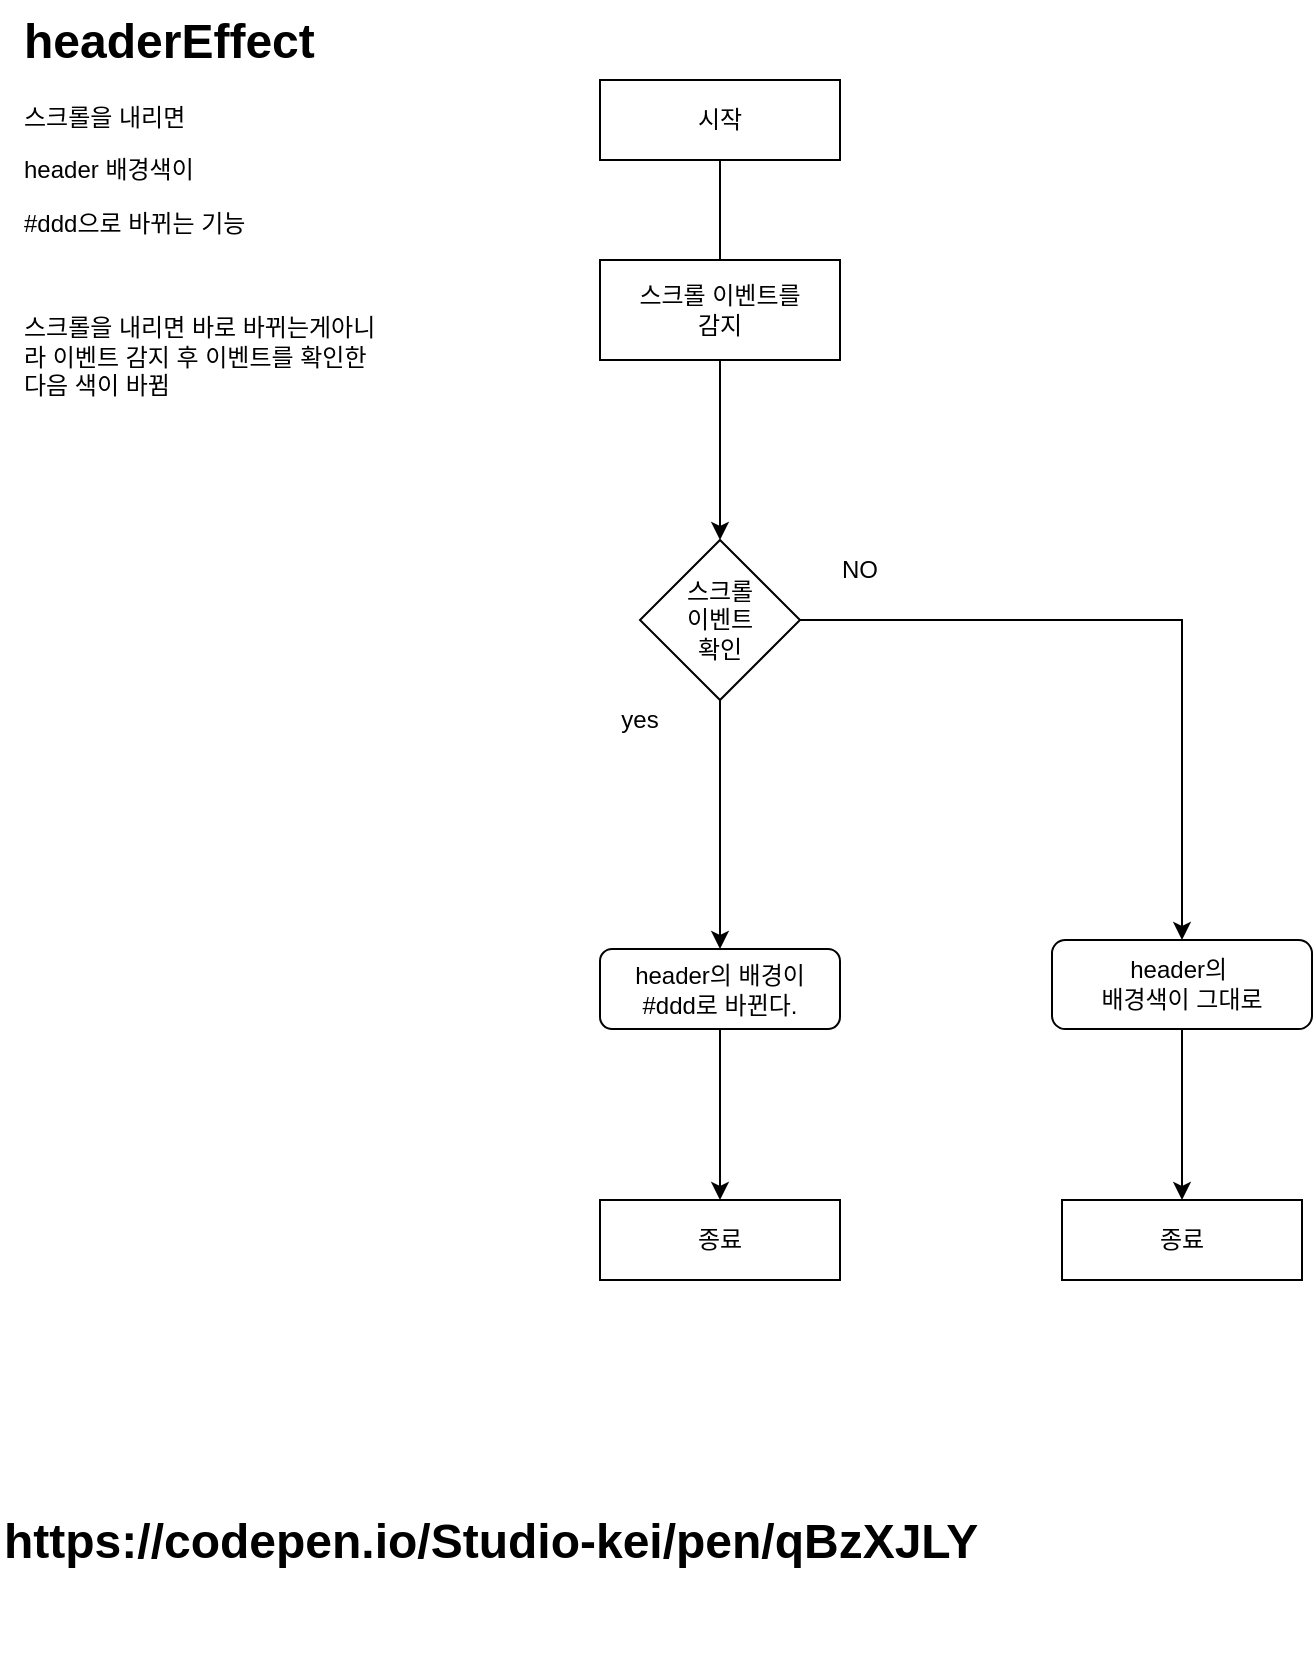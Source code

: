 <mxfile version="24.7.7">
  <diagram name="페이지-1" id="iytTboNfeMGZUbTeah0D">
    <mxGraphModel grid="1" page="1" gridSize="10" guides="1" tooltips="1" connect="1" arrows="1" fold="1" pageScale="1" pageWidth="827" pageHeight="1169" math="0" shadow="0">
      <root>
        <mxCell id="0" />
        <mxCell id="1" parent="0" />
        <mxCell id="lqq0dMOhGwz8Eku3s5Bx-2" style="edgeStyle=orthogonalEdgeStyle;rounded=0;orthogonalLoop=1;jettySize=auto;html=1;" edge="1" parent="1" source="lqq0dMOhGwz8Eku3s5Bx-1" target="lqq0dMOhGwz8Eku3s5Bx-3">
          <mxGeometry relative="1" as="geometry">
            <mxPoint x="380" y="560" as="targetPoint" />
          </mxGeometry>
        </mxCell>
        <mxCell id="lqq0dMOhGwz8Eku3s5Bx-1" value="시작" style="rounded=0;whiteSpace=wrap;html=1;" vertex="1" parent="1">
          <mxGeometry x="320" y="240" width="120" height="40" as="geometry" />
        </mxCell>
        <mxCell id="lqq0dMOhGwz8Eku3s5Bx-5" style="edgeStyle=orthogonalEdgeStyle;rounded=0;orthogonalLoop=1;jettySize=auto;html=1;exitX=0.5;exitY=1;exitDx=0;exitDy=0;" edge="1" parent="1" source="lqq0dMOhGwz8Eku3s5Bx-3" target="lqq0dMOhGwz8Eku3s5Bx-6">
          <mxGeometry relative="1" as="geometry">
            <mxPoint x="380.034" y="670" as="targetPoint" />
          </mxGeometry>
        </mxCell>
        <mxCell id="lqq0dMOhGwz8Eku3s5Bx-7" style="edgeStyle=orthogonalEdgeStyle;rounded=0;orthogonalLoop=1;jettySize=auto;html=1;" edge="1" parent="1" source="lqq0dMOhGwz8Eku3s5Bx-3" target="lqq0dMOhGwz8Eku3s5Bx-8">
          <mxGeometry relative="1" as="geometry">
            <mxPoint x="576.0" y="670" as="targetPoint" />
          </mxGeometry>
        </mxCell>
        <mxCell id="lqq0dMOhGwz8Eku3s5Bx-3" value="스크롤&lt;br&gt;이벤트&lt;div&gt;확인&lt;/div&gt;" style="rhombus;whiteSpace=wrap;html=1;" vertex="1" parent="1">
          <mxGeometry x="340" y="470" width="80" height="80" as="geometry" />
        </mxCell>
        <mxCell id="lqq0dMOhGwz8Eku3s5Bx-4" value="&lt;h1 style=&quot;margin-top: 0px;&quot;&gt;headerEffect&lt;/h1&gt;&lt;p&gt;스크롤을 내리면&amp;nbsp;&lt;/p&gt;&lt;p&gt;header 배경색이&amp;nbsp;&lt;/p&gt;&lt;p&gt;#ddd으로 바뀌는 기능&lt;/p&gt;&lt;p&gt;&lt;br&gt;&lt;/p&gt;&lt;p&gt;스크롤을 내리면 바로 바뀌는게아니라 이벤트 감지 후 이벤트를 확인한 다음 색이 바뀜&lt;/p&gt;&lt;p&gt;&lt;br&gt;&lt;/p&gt;&lt;p&gt;&lt;br&gt;&lt;/p&gt;&lt;div&gt;&lt;br&gt;&lt;/div&gt;" style="text;html=1;whiteSpace=wrap;overflow=hidden;rounded=0;" vertex="1" parent="1">
          <mxGeometry x="30" y="200" width="180" height="270" as="geometry" />
        </mxCell>
        <mxCell id="lqq0dMOhGwz8Eku3s5Bx-16" style="edgeStyle=orthogonalEdgeStyle;rounded=0;orthogonalLoop=1;jettySize=auto;html=1;" edge="1" parent="1" source="lqq0dMOhGwz8Eku3s5Bx-6" target="lqq0dMOhGwz8Eku3s5Bx-18">
          <mxGeometry relative="1" as="geometry">
            <mxPoint x="380.0" y="800" as="targetPoint" />
          </mxGeometry>
        </mxCell>
        <mxCell id="lqq0dMOhGwz8Eku3s5Bx-6" value="header의 배경이&lt;br&gt;#ddd로 바뀐다." style="rounded=1;whiteSpace=wrap;html=1;" vertex="1" parent="1">
          <mxGeometry x="320" y="674.5" width="120" height="40" as="geometry" />
        </mxCell>
        <mxCell id="lqq0dMOhGwz8Eku3s5Bx-21" value="" style="edgeStyle=orthogonalEdgeStyle;rounded=0;orthogonalLoop=1;jettySize=auto;html=1;" edge="1" parent="1" source="lqq0dMOhGwz8Eku3s5Bx-8" target="lqq0dMOhGwz8Eku3s5Bx-22">
          <mxGeometry relative="1" as="geometry">
            <mxPoint x="611" y="786.75" as="targetPoint" />
          </mxGeometry>
        </mxCell>
        <mxCell id="lqq0dMOhGwz8Eku3s5Bx-8" value="header의&amp;nbsp;&lt;div&gt;배경색이 그대로&lt;/div&gt;" style="rounded=1;whiteSpace=wrap;html=1;" vertex="1" parent="1">
          <mxGeometry x="546" y="670" width="130" height="44.5" as="geometry" />
        </mxCell>
        <mxCell id="lqq0dMOhGwz8Eku3s5Bx-10" value="&lt;h1 style=&quot;margin-top: 0px;&quot;&gt;https://codepen.io/Studio-kei/pen/qBzXJLY&lt;br&gt;&lt;/h1&gt;" style="text;html=1;whiteSpace=wrap;overflow=hidden;rounded=0;" vertex="1" parent="1">
          <mxGeometry x="20" y="950" width="560" height="80" as="geometry" />
        </mxCell>
        <mxCell id="lqq0dMOhGwz8Eku3s5Bx-12" value="yes" style="text;html=1;align=center;verticalAlign=middle;whiteSpace=wrap;rounded=0;" vertex="1" parent="1">
          <mxGeometry x="310" y="545" width="60" height="30" as="geometry" />
        </mxCell>
        <mxCell id="lqq0dMOhGwz8Eku3s5Bx-13" value="NO" style="text;html=1;align=center;verticalAlign=middle;whiteSpace=wrap;rounded=0;" vertex="1" parent="1">
          <mxGeometry x="420" y="470" width="60" height="30" as="geometry" />
        </mxCell>
        <mxCell id="lqq0dMOhGwz8Eku3s5Bx-15" value="스크롤 이벤트를&lt;div&gt;감지&lt;/div&gt;" style="rounded=0;whiteSpace=wrap;html=1;" vertex="1" parent="1">
          <mxGeometry x="320" y="330" width="120" height="50" as="geometry" />
        </mxCell>
        <mxCell id="lqq0dMOhGwz8Eku3s5Bx-18" value="종료" style="rounded=0;whiteSpace=wrap;html=1;" vertex="1" parent="1">
          <mxGeometry x="320" y="800" width="120" height="40" as="geometry" />
        </mxCell>
        <mxCell id="lqq0dMOhGwz8Eku3s5Bx-22" value="종료" style="rounded=0;whiteSpace=wrap;html=1;" vertex="1" parent="1">
          <mxGeometry x="551" y="800" width="120" height="40" as="geometry" />
        </mxCell>
      </root>
    </mxGraphModel>
  </diagram>
</mxfile>
